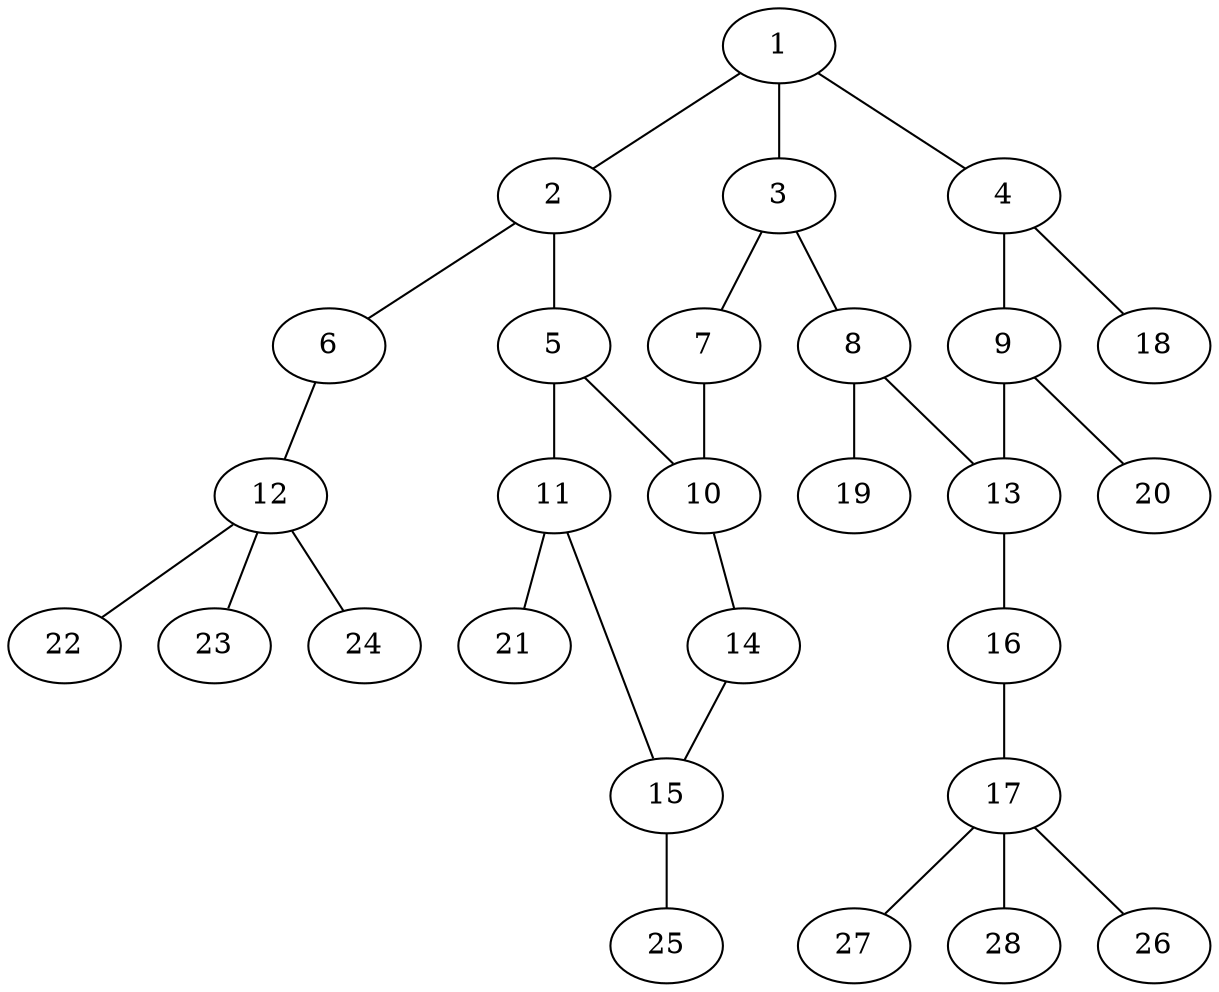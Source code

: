 graph molecule_3720 {
	1	 [chem=C];
	2	 [chem=C];
	1 -- 2	 [valence=2];
	3	 [chem=C];
	1 -- 3	 [valence=1];
	4	 [chem=C];
	1 -- 4	 [valence=1];
	5	 [chem=C];
	2 -- 5	 [valence=1];
	6	 [chem=O];
	2 -- 6	 [valence=1];
	7	 [chem=N];
	3 -- 7	 [valence=2];
	8	 [chem=C];
	3 -- 8	 [valence=1];
	9	 [chem=C];
	4 -- 9	 [valence=2];
	18	 [chem=H];
	4 -- 18	 [valence=1];
	10	 [chem=C];
	5 -- 10	 [valence=2];
	11	 [chem=C];
	5 -- 11	 [valence=1];
	12	 [chem=C];
	6 -- 12	 [valence=1];
	7 -- 10	 [valence=1];
	13	 [chem=C];
	8 -- 13	 [valence=2];
	19	 [chem=H];
	8 -- 19	 [valence=1];
	9 -- 13	 [valence=1];
	20	 [chem=H];
	9 -- 20	 [valence=1];
	14	 [chem=O];
	10 -- 14	 [valence=1];
	15	 [chem=C];
	11 -- 15	 [valence=2];
	21	 [chem=H];
	11 -- 21	 [valence=1];
	22	 [chem=H];
	12 -- 22	 [valence=1];
	23	 [chem=H];
	12 -- 23	 [valence=1];
	24	 [chem=H];
	12 -- 24	 [valence=1];
	16	 [chem=O];
	13 -- 16	 [valence=1];
	14 -- 15	 [valence=1];
	25	 [chem=H];
	15 -- 25	 [valence=1];
	17	 [chem=C];
	16 -- 17	 [valence=1];
	26	 [chem=H];
	17 -- 26	 [valence=1];
	27	 [chem=H];
	17 -- 27	 [valence=1];
	28	 [chem=H];
	17 -- 28	 [valence=1];
}

